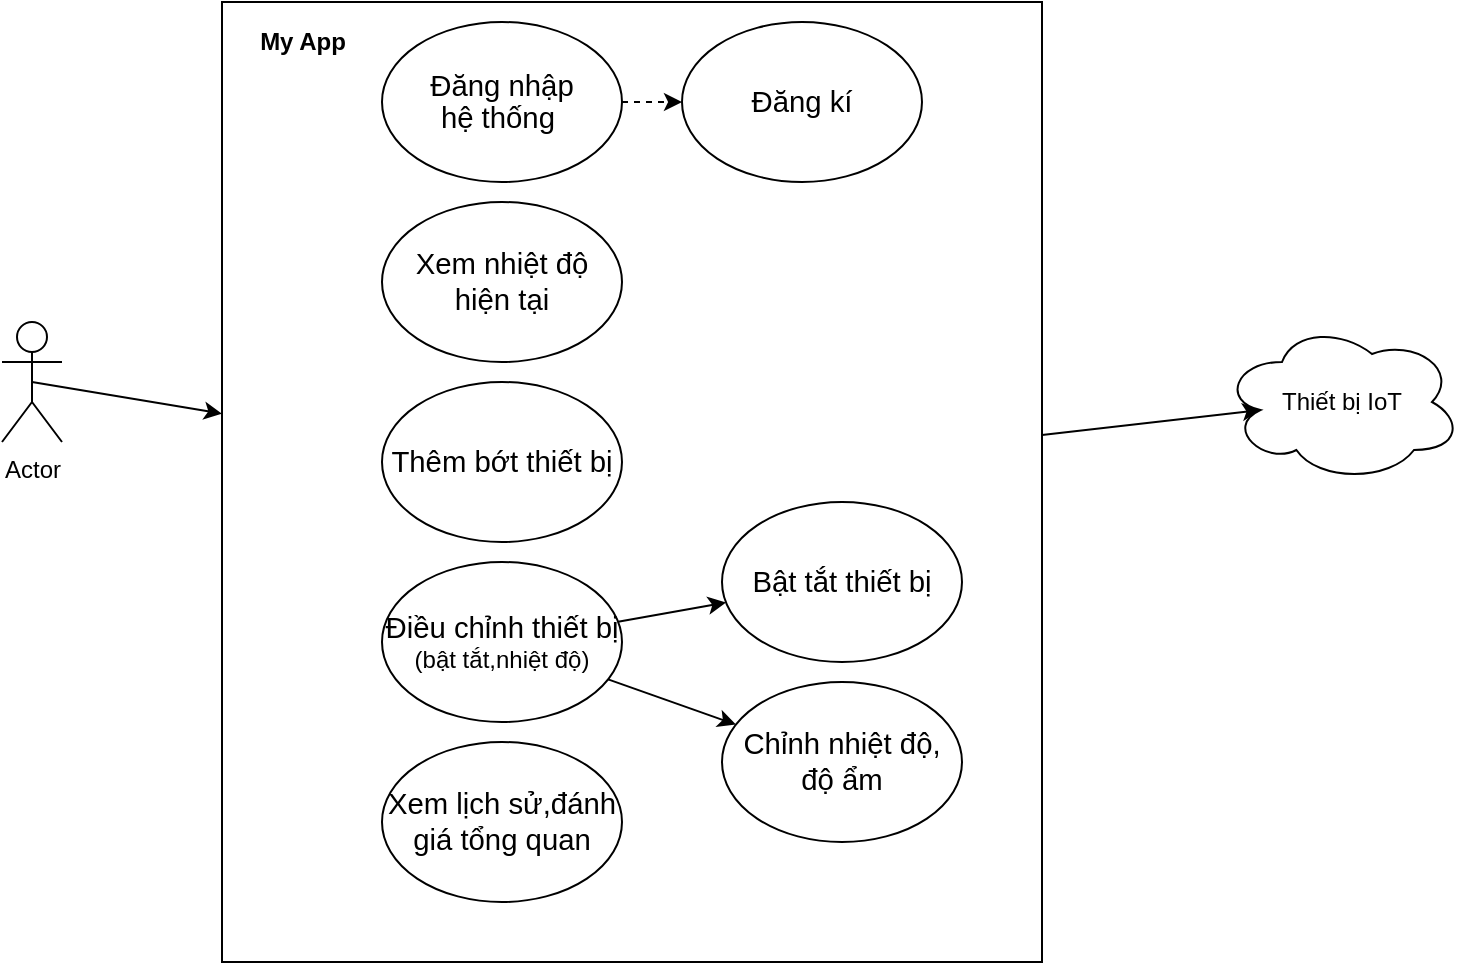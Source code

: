 <mxfile version="13.0.2" type="github"><diagram id="rVtQIDdN1TmUrJ671-MQ" name="Page-1"><mxGraphModel dx="976" dy="588" grid="1" gridSize="10" guides="1" tooltips="1" connect="1" arrows="1" fold="1" page="1" pageScale="1" pageWidth="850" pageHeight="1100" math="0" shadow="0"><root><mxCell id="0"/><mxCell id="1" parent="0"/><mxCell id="kV_W2EVGwirE-pvLlBm2-27" value="" style="rounded=0;whiteSpace=wrap;html=1;" parent="1" vertex="1"><mxGeometry x="200" y="80" width="410" height="480" as="geometry"/></mxCell><mxCell id="kV_W2EVGwirE-pvLlBm2-16" style="rounded=0;orthogonalLoop=1;jettySize=auto;html=1;entryX=0.16;entryY=0.55;entryDx=0;entryDy=0;entryPerimeter=0;" parent="1" source="kV_W2EVGwirE-pvLlBm2-27" target="kV_W2EVGwirE-pvLlBm2-14" edge="1"><mxGeometry relative="1" as="geometry"><mxPoint x="600" y="310" as="sourcePoint"/></mxGeometry></mxCell><mxCell id="kV_W2EVGwirE-pvLlBm2-1" value="&lt;font face=&quot;calibri, sans-serif&quot;&gt;&lt;span style=&quot;font-size: 14.667px&quot;&gt;Xem nhiệt độ hiện tại&lt;/span&gt;&lt;/font&gt;" style="ellipse;whiteSpace=wrap;html=1;" parent="1" vertex="1"><mxGeometry x="280" y="180" width="120" height="80" as="geometry"/></mxCell><mxCell id="kV_W2EVGwirE-pvLlBm2-2" value="&lt;font face=&quot;calibri, sans-serif&quot;&gt;&lt;span style=&quot;font-size: 14.667px&quot;&gt;Thêm bớt thiết bị&lt;/span&gt;&lt;/font&gt;" style="ellipse;whiteSpace=wrap;html=1;" parent="1" vertex="1"><mxGeometry x="280" y="270" width="120" height="80" as="geometry"/></mxCell><mxCell id="kV_W2EVGwirE-pvLlBm2-15" style="rounded=0;orthogonalLoop=1;jettySize=auto;html=1;exitX=0.5;exitY=0.5;exitDx=0;exitDy=0;exitPerimeter=0;" parent="1" source="kV_W2EVGwirE-pvLlBm2-3" target="kV_W2EVGwirE-pvLlBm2-27" edge="1"><mxGeometry relative="1" as="geometry"><mxPoint x="200" y="310" as="targetPoint"/></mxGeometry></mxCell><mxCell id="kV_W2EVGwirE-pvLlBm2-3" value="Actor" style="shape=umlActor;verticalLabelPosition=bottom;labelBackgroundColor=#ffffff;verticalAlign=top;html=1;outlineConnect=0;" parent="1" vertex="1"><mxGeometry x="90" y="240" width="30" height="60" as="geometry"/></mxCell><mxCell id="kV_W2EVGwirE-pvLlBm2-25" style="rounded=0;orthogonalLoop=1;jettySize=auto;html=1;" parent="1" source="kV_W2EVGwirE-pvLlBm2-11" target="kV_W2EVGwirE-pvLlBm2-21" edge="1"><mxGeometry relative="1" as="geometry"/></mxCell><mxCell id="kV_W2EVGwirE-pvLlBm2-26" style="rounded=0;orthogonalLoop=1;jettySize=auto;html=1;" parent="1" source="kV_W2EVGwirE-pvLlBm2-11" target="kV_W2EVGwirE-pvLlBm2-22" edge="1"><mxGeometry relative="1" as="geometry"/></mxCell><mxCell id="kV_W2EVGwirE-pvLlBm2-11" value="&lt;font face=&quot;calibri, sans-serif&quot;&gt;&lt;span style=&quot;font-size: 14.667px&quot;&gt;Điều chỉnh thiết bị&lt;br&gt;&lt;/span&gt;&lt;/font&gt;(bật tắt,nhiệt độ)" style="ellipse;whiteSpace=wrap;html=1;" parent="1" vertex="1"><mxGeometry x="280" y="360" width="120" height="80" as="geometry"/></mxCell><mxCell id="kV_W2EVGwirE-pvLlBm2-12" value="&lt;font face=&quot;calibri, sans-serif&quot;&gt;&lt;span style=&quot;font-size: 14.667px&quot;&gt;Xem lịch sử,đánh giá tổng quan&lt;/span&gt;&lt;/font&gt;" style="ellipse;whiteSpace=wrap;html=1;" parent="1" vertex="1"><mxGeometry x="280" y="450" width="120" height="80" as="geometry"/></mxCell><mxCell id="kV_W2EVGwirE-pvLlBm2-29" style="edgeStyle=none;rounded=0;orthogonalLoop=1;jettySize=auto;html=1;dashed=1;" parent="1" source="kV_W2EVGwirE-pvLlBm2-13" target="kV_W2EVGwirE-pvLlBm2-28" edge="1"><mxGeometry relative="1" as="geometry"/></mxCell><mxCell id="kV_W2EVGwirE-pvLlBm2-13" value="&lt;span lang=&quot;VI&quot; style=&quot;font-size: 11pt ; line-height: 107% ; font-family: &amp;#34;calibri&amp;#34; , sans-serif&quot;&gt;Đăng nhập&lt;br/&gt;hệ thống&amp;nbsp;&lt;/span&gt;" style="ellipse;whiteSpace=wrap;html=1;" parent="1" vertex="1"><mxGeometry x="280" y="90" width="120" height="80" as="geometry"/></mxCell><mxCell id="kV_W2EVGwirE-pvLlBm2-14" value="Thiết bị IoT" style="ellipse;shape=cloud;whiteSpace=wrap;html=1;" parent="1" vertex="1"><mxGeometry x="700" y="240" width="120" height="80" as="geometry"/></mxCell><mxCell id="kV_W2EVGwirE-pvLlBm2-20" value="&lt;b&gt;My App&lt;/b&gt;" style="text;html=1;align=center;verticalAlign=middle;resizable=0;points=[];autosize=1;" parent="1" vertex="1"><mxGeometry x="210" y="90" width="60" height="20" as="geometry"/></mxCell><mxCell id="kV_W2EVGwirE-pvLlBm2-21" value="&lt;font face=&quot;calibri, sans-serif&quot;&gt;&lt;span style=&quot;font-size: 14.667px&quot;&gt;Bật tắt thiết bị&lt;/span&gt;&lt;/font&gt;" style="ellipse;whiteSpace=wrap;html=1;" parent="1" vertex="1"><mxGeometry x="450" y="330" width="120" height="80" as="geometry"/></mxCell><mxCell id="kV_W2EVGwirE-pvLlBm2-22" value="&lt;font face=&quot;calibri, sans-serif&quot;&gt;&lt;span style=&quot;font-size: 14.667px&quot;&gt;Chỉnh nhiệt độ, độ ẩm&lt;/span&gt;&lt;/font&gt;" style="ellipse;whiteSpace=wrap;html=1;" parent="1" vertex="1"><mxGeometry x="450" y="420" width="120" height="80" as="geometry"/></mxCell><mxCell id="kV_W2EVGwirE-pvLlBm2-28" value="&lt;font face=&quot;calibri, sans-serif&quot;&gt;&lt;span style=&quot;font-size: 14.667px&quot;&gt;Đăng kí&lt;/span&gt;&lt;/font&gt;" style="ellipse;whiteSpace=wrap;html=1;" parent="1" vertex="1"><mxGeometry x="430" y="90" width="120" height="80" as="geometry"/></mxCell></root></mxGraphModel></diagram></mxfile>